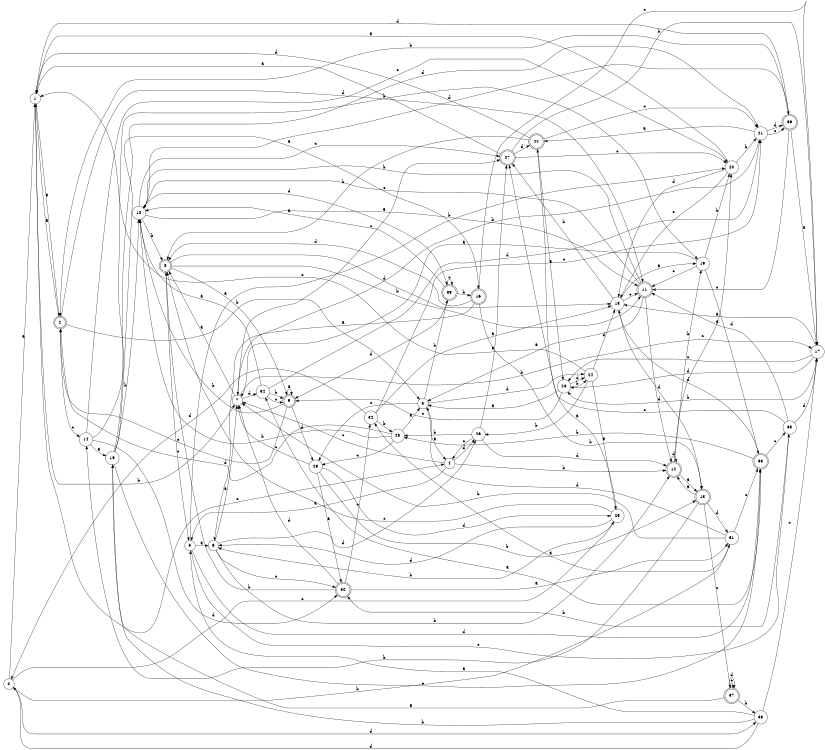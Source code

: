 digraph n32_8 {
__start0 [label="" shape="none"];

rankdir=LR;
size="8,5";

s0 [style="filled", color="black", fillcolor="white" shape="circle", label="0"];
s1 [style="filled", color="black", fillcolor="white" shape="circle", label="1"];
s2 [style="rounded,filled", color="black", fillcolor="white" shape="doublecircle", label="2"];
s3 [style="filled", color="black", fillcolor="white" shape="circle", label="3"];
s4 [style="filled", color="black", fillcolor="white" shape="circle", label="4"];
s5 [style="filled", color="black", fillcolor="white" shape="circle", label="5"];
s6 [style="filled", color="black", fillcolor="white" shape="circle", label="6"];
s7 [style="filled", color="black", fillcolor="white" shape="circle", label="7"];
s8 [style="rounded,filled", color="black", fillcolor="white" shape="doublecircle", label="8"];
s9 [style="rounded,filled", color="black", fillcolor="white" shape="doublecircle", label="9"];
s10 [style="filled", color="black", fillcolor="white" shape="circle", label="10"];
s11 [style="rounded,filled", color="black", fillcolor="white" shape="doublecircle", label="11"];
s12 [style="rounded,filled", color="black", fillcolor="white" shape="doublecircle", label="12"];
s13 [style="rounded,filled", color="black", fillcolor="white" shape="doublecircle", label="13"];
s14 [style="filled", color="black", fillcolor="white" shape="circle", label="14"];
s15 [style="filled", color="black", fillcolor="white" shape="circle", label="15"];
s16 [style="rounded,filled", color="black", fillcolor="white" shape="doublecircle", label="16"];
s17 [style="filled", color="black", fillcolor="white" shape="circle", label="17"];
s18 [style="filled", color="black", fillcolor="white" shape="circle", label="18"];
s19 [style="filled", color="black", fillcolor="white" shape="circle", label="19"];
s20 [style="filled", color="black", fillcolor="white" shape="circle", label="20"];
s21 [style="filled", color="black", fillcolor="white" shape="circle", label="21"];
s22 [style="rounded,filled", color="black", fillcolor="white" shape="doublecircle", label="22"];
s23 [style="filled", color="black", fillcolor="white" shape="circle", label="23"];
s24 [style="filled", color="black", fillcolor="white" shape="circle", label="24"];
s25 [style="filled", color="black", fillcolor="white" shape="circle", label="25"];
s26 [style="filled", color="black", fillcolor="white" shape="circle", label="26"];
s27 [style="rounded,filled", color="black", fillcolor="white" shape="doublecircle", label="27"];
s28 [style="filled", color="black", fillcolor="white" shape="circle", label="28"];
s29 [style="filled", color="black", fillcolor="white" shape="circle", label="29"];
s30 [style="rounded,filled", color="black", fillcolor="white" shape="doublecircle", label="30"];
s31 [style="filled", color="black", fillcolor="white" shape="circle", label="31"];
s32 [style="filled", color="black", fillcolor="white" shape="circle", label="32"];
s33 [style="rounded,filled", color="black", fillcolor="white" shape="doublecircle", label="33"];
s34 [style="filled", color="black", fillcolor="white" shape="circle", label="34"];
s35 [style="filled", color="black", fillcolor="white" shape="circle", label="35"];
s36 [style="rounded,filled", color="black", fillcolor="white" shape="doublecircle", label="36"];
s37 [style="rounded,filled", color="black", fillcolor="white" shape="doublecircle", label="37"];
s38 [style="filled", color="black", fillcolor="white" shape="circle", label="38"];
s39 [style="rounded,filled", color="black", fillcolor="white" shape="doublecircle", label="39"];
s0 -> s1 [label="a"];
s0 -> s31 [label="b"];
s0 -> s25 [label="c"];
s0 -> s38 [label="d"];
s1 -> s2 [label="a"];
s1 -> s7 [label="b"];
s1 -> s4 [label="c"];
s1 -> s36 [label="d"];
s2 -> s1 [label="a"];
s2 -> s3 [label="b"];
s2 -> s14 [label="c"];
s2 -> s11 [label="d"];
s3 -> s4 [label="a"];
s3 -> s39 [label="b"];
s3 -> s29 [label="c"];
s3 -> s24 [label="d"];
s4 -> s5 [label="a"];
s4 -> s12 [label="b"];
s4 -> s7 [label="c"];
s4 -> s26 [label="d"];
s5 -> s6 [label="a"];
s5 -> s20 [label="b"];
s5 -> s35 [label="c"];
s5 -> s33 [label="d"];
s6 -> s7 [label="a"];
s6 -> s12 [label="b"];
s6 -> s30 [label="c"];
s6 -> s26 [label="d"];
s7 -> s8 [label="a"];
s7 -> s17 [label="b"];
s7 -> s27 [label="c"];
s7 -> s34 [label="d"];
s8 -> s9 [label="a"];
s8 -> s11 [label="b"];
s8 -> s5 [label="c"];
s8 -> s18 [label="d"];
s9 -> s9 [label="a"];
s9 -> s10 [label="b"];
s9 -> s2 [label="c"];
s9 -> s29 [label="d"];
s10 -> s11 [label="a"];
s10 -> s8 [label="b"];
s10 -> s27 [label="c"];
s10 -> s39 [label="d"];
s11 -> s3 [label="a"];
s11 -> s10 [label="b"];
s11 -> s10 [label="c"];
s11 -> s12 [label="d"];
s12 -> s13 [label="a"];
s12 -> s19 [label="b"];
s12 -> s20 [label="c"];
s12 -> s12 [label="d"];
s13 -> s12 [label="a"];
s13 -> s14 [label="b"];
s13 -> s37 [label="c"];
s13 -> s31 [label="d"];
s14 -> s15 [label="a"];
s14 -> s19 [label="b"];
s14 -> s20 [label="c"];
s14 -> s30 [label="d"];
s15 -> s16 [label="a"];
s15 -> s10 [label="b"];
s15 -> s33 [label="c"];
s15 -> s21 [label="d"];
s16 -> s6 [label="a"];
s16 -> s13 [label="b"];
s16 -> s17 [label="c"];
s16 -> s8 [label="d"];
s17 -> s18 [label="a"];
s17 -> s23 [label="b"];
s17 -> s23 [label="c"];
s17 -> s23 [label="d"];
s18 -> s19 [label="a"];
s18 -> s27 [label="b"];
s18 -> s11 [label="c"];
s18 -> s13 [label="d"];
s19 -> s7 [label="a"];
s19 -> s20 [label="b"];
s19 -> s11 [label="c"];
s19 -> s33 [label="d"];
s20 -> s1 [label="a"];
s20 -> s21 [label="b"];
s20 -> s18 [label="c"];
s20 -> s18 [label="d"];
s21 -> s22 [label="a"];
s21 -> s7 [label="b"];
s21 -> s36 [label="c"];
s21 -> s36 [label="d"];
s22 -> s23 [label="a"];
s22 -> s8 [label="b"];
s22 -> s21 [label="c"];
s22 -> s1 [label="d"];
s23 -> s3 [label="a"];
s23 -> s24 [label="b"];
s23 -> s9 [label="c"];
s23 -> s24 [label="d"];
s24 -> s25 [label="a"];
s24 -> s26 [label="b"];
s24 -> s1 [label="c"];
s24 -> s18 [label="d"];
s25 -> s22 [label="a"];
s25 -> s6 [label="b"];
s25 -> s8 [label="c"];
s25 -> s6 [label="d"];
s26 -> s27 [label="a"];
s26 -> s28 [label="b"];
s26 -> s4 [label="c"];
s26 -> s12 [label="d"];
s27 -> s1 [label="a"];
s27 -> s17 [label="b"];
s27 -> s20 [label="c"];
s27 -> s22 [label="d"];
s28 -> s3 [label="a"];
s28 -> s10 [label="b"];
s28 -> s29 [label="c"];
s28 -> s2 [label="d"];
s29 -> s30 [label="a"];
s29 -> s13 [label="b"];
s29 -> s7 [label="c"];
s29 -> s25 [label="d"];
s30 -> s31 [label="a"];
s30 -> s8 [label="b"];
s30 -> s32 [label="c"];
s30 -> s7 [label="d"];
s31 -> s32 [label="a"];
s31 -> s7 [label="b"];
s31 -> s33 [label="c"];
s31 -> s3 [label="d"];
s32 -> s18 [label="a"];
s32 -> s28 [label="b"];
s32 -> s21 [label="c"];
s32 -> s0 [label="d"];
s33 -> s34 [label="a"];
s33 -> s28 [label="b"];
s33 -> s35 [label="c"];
s33 -> s18 [label="d"];
s34 -> s10 [label="a"];
s34 -> s9 [label="b"];
s34 -> s9 [label="c"];
s34 -> s21 [label="d"];
s35 -> s11 [label="a"];
s35 -> s30 [label="b"];
s35 -> s27 [label="c"];
s35 -> s17 [label="d"];
s36 -> s17 [label="a"];
s36 -> s2 [label="b"];
s36 -> s11 [label="c"];
s36 -> s10 [label="d"];
s37 -> s15 [label="a"];
s37 -> s38 [label="b"];
s37 -> s37 [label="c"];
s37 -> s37 [label="d"];
s38 -> s5 [label="a"];
s38 -> s15 [label="b"];
s38 -> s17 [label="c"];
s38 -> s0 [label="d"];
s39 -> s10 [label="a"];
s39 -> s16 [label="b"];
s39 -> s39 [label="c"];
s39 -> s9 [label="d"];

}